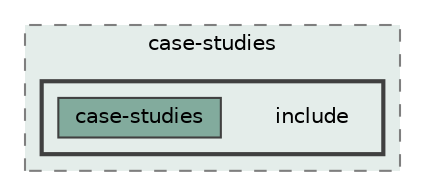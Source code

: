 digraph "analyzers/dataframe/case-studies/include"
{
 // LATEX_PDF_SIZE
  bgcolor="transparent";
  edge [fontname=Helvetica,fontsize=10,labelfontname=Helvetica,labelfontsize=10];
  node [fontname=Helvetica,fontsize=10,shape=box,height=0.2,width=0.4];
  compound=true
  subgraph clusterdir_b69ebb5fe77e2572b7058b30dd2caaff {
    graph [ bgcolor="#e4edea", pencolor="grey50", label="case-studies", fontname=Helvetica,fontsize=10 style="filled,dashed", URL="dir_b69ebb5fe77e2572b7058b30dd2caaff.html",tooltip=""]
  subgraph clusterdir_f8e9a60acf5a67ab8f9e073a7b595250 {
    graph [ bgcolor="#e4edea", pencolor="grey25", label="", fontname=Helvetica,fontsize=10 style="filled,bold", URL="dir_f8e9a60acf5a67ab8f9e073a7b595250.html",tooltip=""]
    dir_f8e9a60acf5a67ab8f9e073a7b595250 [shape=plaintext, label="include"];
  dir_21b4fb28f089dae342da1e374d2f9326 [label="case-studies", fillcolor="#82ab9d", color="grey25", style="filled", URL="dir_21b4fb28f089dae342da1e374d2f9326.html",tooltip=""];
  }
  }
}
